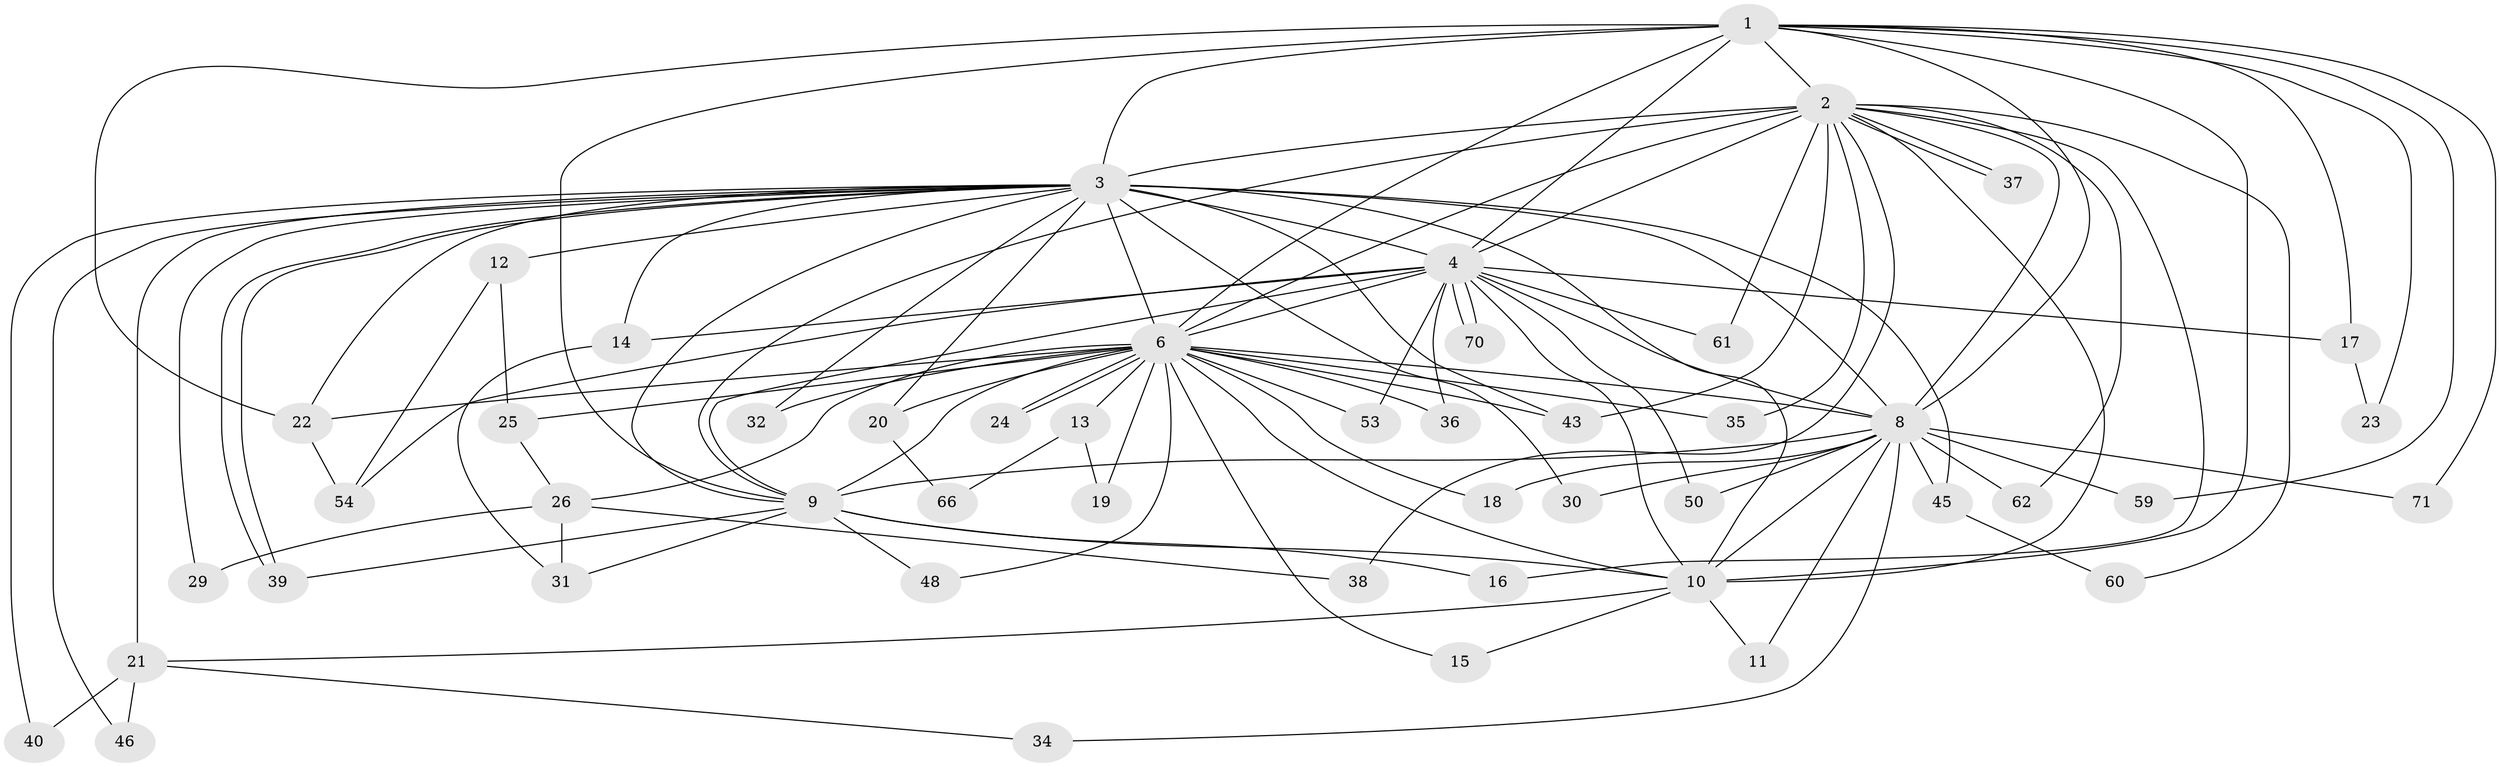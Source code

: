 // original degree distribution, {14: 0.014084507042253521, 21: 0.014084507042253521, 17: 0.028169014084507043, 18: 0.014084507042253521, 20: 0.014084507042253521, 26: 0.014084507042253521, 22: 0.014084507042253521, 13: 0.014084507042253521, 12: 0.014084507042253521, 2: 0.5633802816901409, 4: 0.056338028169014086, 3: 0.19718309859154928, 5: 0.028169014084507043, 6: 0.014084507042253521}
// Generated by graph-tools (version 1.1) at 2025/17/03/04/25 18:17:46]
// undirected, 49 vertices, 113 edges
graph export_dot {
graph [start="1"]
  node [color=gray90,style=filled];
  1;
  2;
  3 [super="+5+63+42"];
  4;
  6 [super="+28+33+27+51+7"];
  8;
  9 [super="+56"];
  10;
  11;
  12;
  13;
  14;
  15;
  16;
  17;
  18;
  19;
  20;
  21;
  22;
  23;
  24;
  25;
  26;
  29;
  30;
  31 [super="+41"];
  32;
  34;
  35;
  36;
  37;
  38;
  39;
  40;
  43;
  45;
  46;
  48;
  50;
  53;
  54 [super="+58"];
  59;
  60;
  61;
  62 [super="+64"];
  66;
  70;
  71;
  1 -- 2;
  1 -- 3 [weight=2];
  1 -- 4;
  1 -- 6 [weight=2];
  1 -- 8;
  1 -- 9;
  1 -- 10;
  1 -- 17;
  1 -- 22;
  1 -- 23;
  1 -- 59;
  1 -- 71;
  2 -- 3 [weight=2];
  2 -- 4;
  2 -- 6 [weight=4];
  2 -- 8;
  2 -- 9;
  2 -- 10;
  2 -- 16;
  2 -- 35;
  2 -- 37;
  2 -- 37;
  2 -- 38;
  2 -- 43;
  2 -- 60;
  2 -- 61;
  2 -- 62 [weight=2];
  3 -- 4 [weight=2];
  3 -- 6 [weight=6];
  3 -- 8 [weight=4];
  3 -- 9 [weight=2];
  3 -- 10 [weight=2];
  3 -- 12 [weight=2];
  3 -- 14;
  3 -- 22 [weight=2];
  3 -- 29;
  3 -- 39;
  3 -- 39;
  3 -- 20 [weight=2];
  3 -- 21;
  3 -- 30;
  3 -- 32;
  3 -- 40;
  3 -- 43;
  3 -- 45;
  3 -- 46;
  4 -- 6 [weight=2];
  4 -- 8;
  4 -- 9;
  4 -- 10;
  4 -- 14;
  4 -- 17;
  4 -- 36;
  4 -- 50;
  4 -- 53;
  4 -- 61;
  4 -- 70;
  4 -- 70;
  4 -- 54;
  6 -- 8 [weight=4];
  6 -- 9 [weight=3];
  6 -- 10 [weight=2];
  6 -- 13 [weight=2];
  6 -- 15;
  6 -- 18;
  6 -- 19;
  6 -- 20;
  6 -- 24;
  6 -- 24;
  6 -- 26;
  6 -- 32;
  6 -- 35;
  6 -- 36;
  6 -- 43;
  6 -- 22 [weight=2];
  6 -- 48;
  6 -- 53;
  6 -- 25;
  8 -- 9;
  8 -- 10;
  8 -- 11;
  8 -- 18;
  8 -- 30;
  8 -- 34;
  8 -- 45;
  8 -- 50;
  8 -- 59;
  8 -- 62;
  8 -- 71;
  9 -- 10;
  9 -- 16;
  9 -- 31;
  9 -- 48;
  9 -- 39;
  10 -- 11;
  10 -- 15;
  10 -- 21;
  12 -- 25;
  12 -- 54;
  13 -- 19;
  13 -- 66;
  14 -- 31;
  17 -- 23;
  20 -- 66;
  21 -- 34;
  21 -- 40;
  21 -- 46;
  22 -- 54;
  25 -- 26;
  26 -- 29;
  26 -- 31;
  26 -- 38;
  45 -- 60;
}
